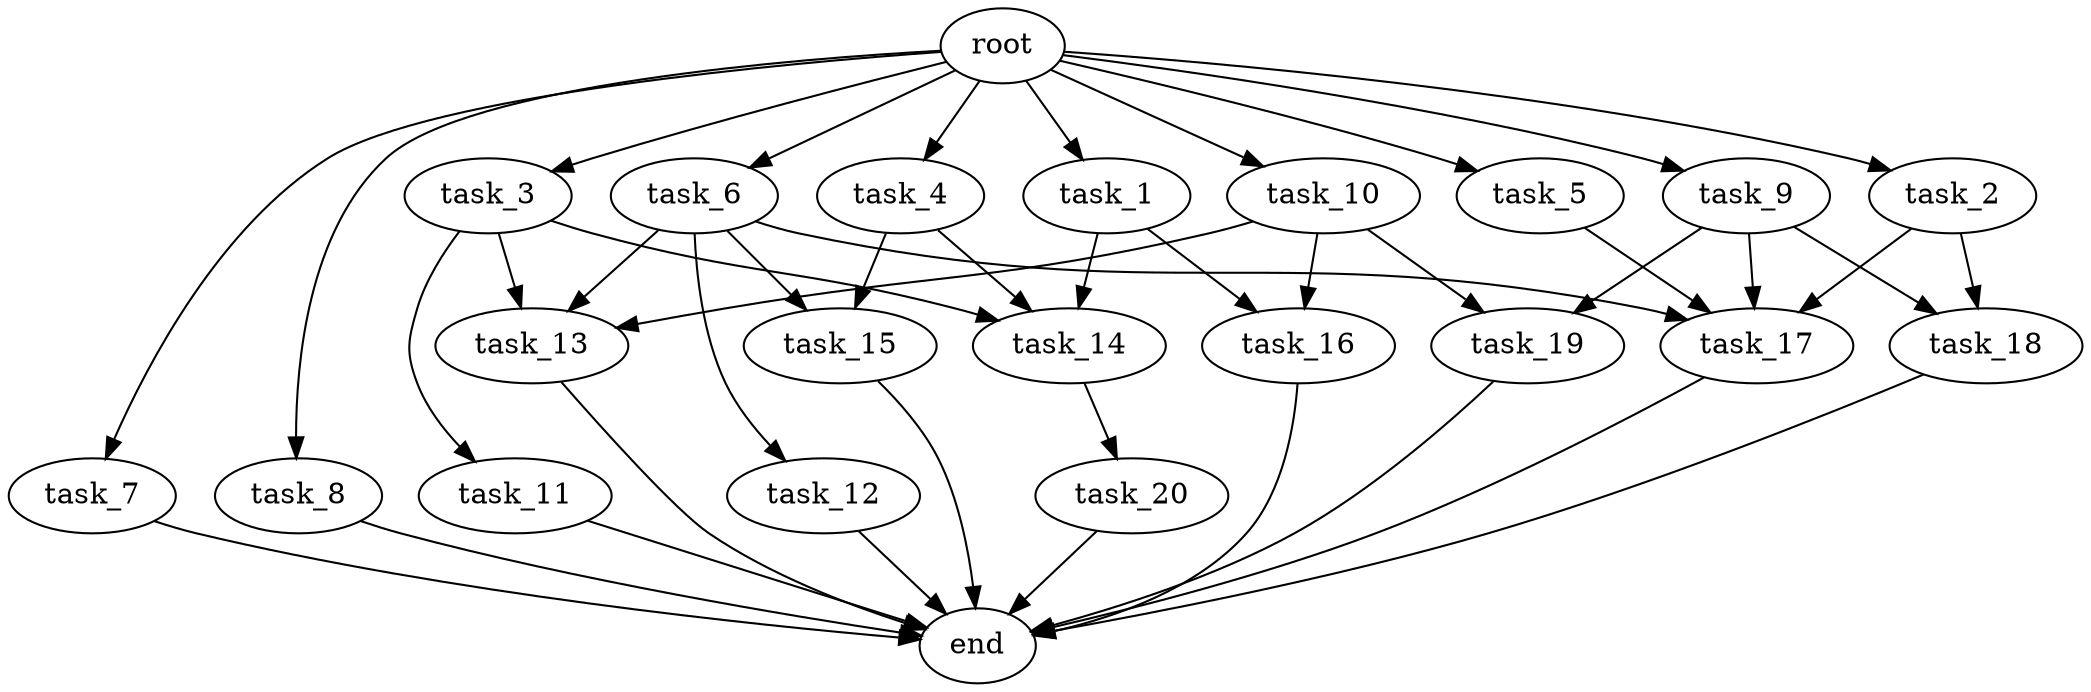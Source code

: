 digraph G {
  root [size="0.000000e+00"];
  task_1 [size="2.537074e+10"];
  task_2 [size="8.549914e+10"];
  task_3 [size="4.236192e+10"];
  task_4 [size="3.657075e+10"];
  task_5 [size="2.756330e+10"];
  task_6 [size="6.806376e+10"];
  task_7 [size="7.549964e+10"];
  task_8 [size="4.132868e+10"];
  task_9 [size="7.838100e+10"];
  task_10 [size="4.825195e+10"];
  task_11 [size="3.702759e+10"];
  task_12 [size="5.549559e+10"];
  task_13 [size="2.538523e+10"];
  task_14 [size="3.067224e+10"];
  task_15 [size="3.444219e+10"];
  task_16 [size="7.055241e+10"];
  task_17 [size="7.358089e+10"];
  task_18 [size="8.550134e+10"];
  task_19 [size="6.593169e+10"];
  task_20 [size="7.478394e+10"];
  end [size="0.000000e+00"];

  root -> task_1 [size="1.000000e-12"];
  root -> task_2 [size="1.000000e-12"];
  root -> task_3 [size="1.000000e-12"];
  root -> task_4 [size="1.000000e-12"];
  root -> task_5 [size="1.000000e-12"];
  root -> task_6 [size="1.000000e-12"];
  root -> task_7 [size="1.000000e-12"];
  root -> task_8 [size="1.000000e-12"];
  root -> task_9 [size="1.000000e-12"];
  root -> task_10 [size="1.000000e-12"];
  task_1 -> task_14 [size="1.022408e+08"];
  task_1 -> task_16 [size="3.527620e+08"];
  task_2 -> task_17 [size="1.839522e+08"];
  task_2 -> task_18 [size="4.275067e+08"];
  task_3 -> task_11 [size="3.702759e+08"];
  task_3 -> task_13 [size="8.461742e+07"];
  task_3 -> task_14 [size="1.022408e+08"];
  task_4 -> task_14 [size="1.022408e+08"];
  task_4 -> task_15 [size="1.722109e+08"];
  task_5 -> task_17 [size="1.839522e+08"];
  task_6 -> task_12 [size="5.549559e+08"];
  task_6 -> task_13 [size="8.461742e+07"];
  task_6 -> task_15 [size="1.722109e+08"];
  task_6 -> task_17 [size="1.839522e+08"];
  task_7 -> end [size="1.000000e-12"];
  task_8 -> end [size="1.000000e-12"];
  task_9 -> task_17 [size="1.839522e+08"];
  task_9 -> task_18 [size="4.275067e+08"];
  task_9 -> task_19 [size="3.296585e+08"];
  task_10 -> task_13 [size="8.461742e+07"];
  task_10 -> task_16 [size="3.527620e+08"];
  task_10 -> task_19 [size="3.296585e+08"];
  task_11 -> end [size="1.000000e-12"];
  task_12 -> end [size="1.000000e-12"];
  task_13 -> end [size="1.000000e-12"];
  task_14 -> task_20 [size="7.478394e+08"];
  task_15 -> end [size="1.000000e-12"];
  task_16 -> end [size="1.000000e-12"];
  task_17 -> end [size="1.000000e-12"];
  task_18 -> end [size="1.000000e-12"];
  task_19 -> end [size="1.000000e-12"];
  task_20 -> end [size="1.000000e-12"];
}
